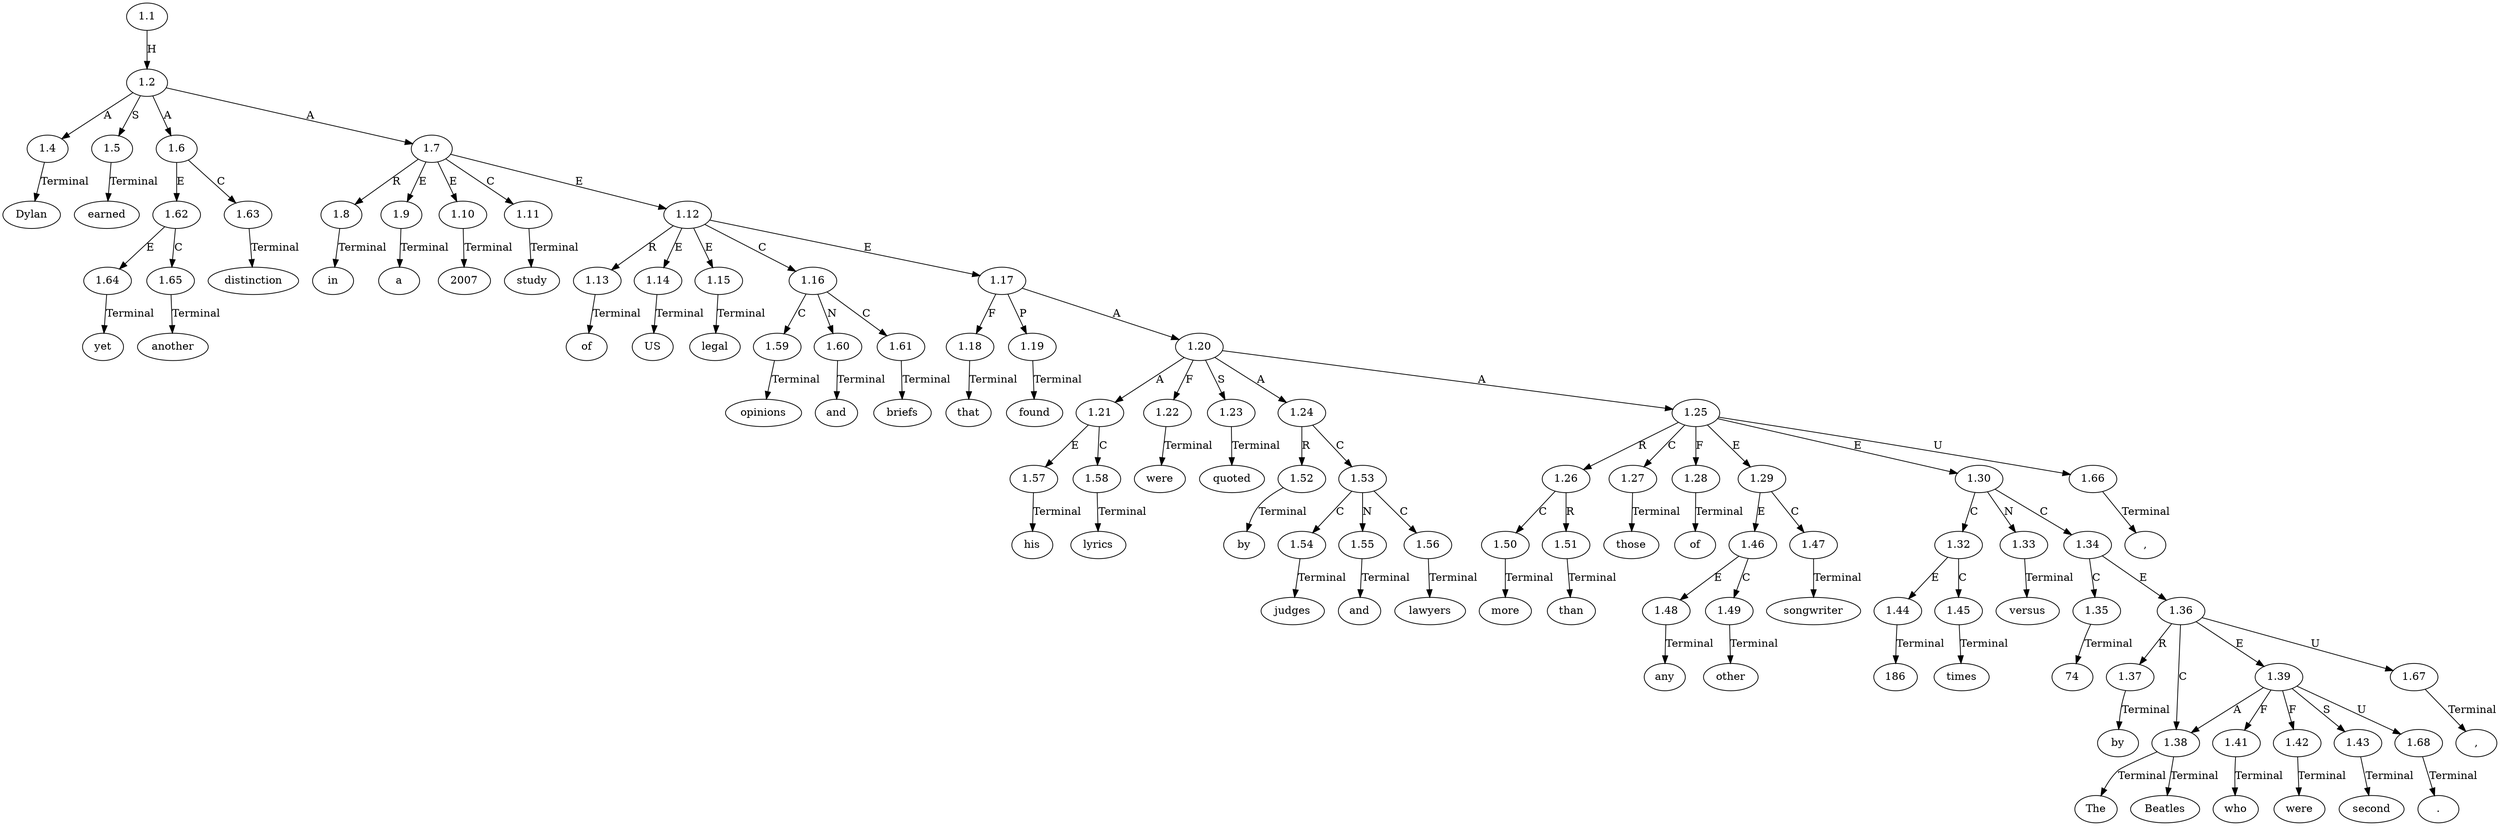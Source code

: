 // Graph
digraph {
	0.1 [label=Dylan ordering=out]
	0.10 [label=of ordering=out]
	0.11 [label=US ordering=out]
	0.12 [label=legal ordering=out]
	0.13 [label=opinions ordering=out]
	0.14 [label=and ordering=out]
	0.15 [label=briefs ordering=out]
	0.16 [label=that ordering=out]
	0.17 [label=found ordering=out]
	0.18 [label=his ordering=out]
	0.19 [label=lyrics ordering=out]
	0.2 [label=earned ordering=out]
	0.20 [label=were ordering=out]
	0.21 [label=quoted ordering=out]
	0.22 [label=by ordering=out]
	0.23 [label=judges ordering=out]
	0.24 [label=and ordering=out]
	0.25 [label=lawyers ordering=out]
	0.26 [label=more ordering=out]
	0.27 [label=than ordering=out]
	0.28 [label=those ordering=out]
	0.29 [label=of ordering=out]
	0.3 [label=yet ordering=out]
	0.30 [label=any ordering=out]
	0.31 [label=other ordering=out]
	0.32 [label=songwriter ordering=out]
	0.33 [label="," ordering=out]
	0.34 [label=186 ordering=out]
	0.35 [label=times ordering=out]
	0.36 [label=versus ordering=out]
	0.37 [label=74 ordering=out]
	0.38 [label=by ordering=out]
	0.39 [label=The ordering=out]
	0.4 [label=another ordering=out]
	0.40 [label=Beatles ordering=out]
	0.41 [label="," ordering=out]
	0.42 [label=who ordering=out]
	0.43 [label=were ordering=out]
	0.44 [label=second ordering=out]
	0.45 [label="." ordering=out]
	0.5 [label=distinction ordering=out]
	0.6 [label=in ordering=out]
	0.7 [label=a ordering=out]
	0.8 [label=2007 ordering=out]
	0.9 [label=study ordering=out]
	1.1 [label=1.1 ordering=out]
	1.2 [label=1.2 ordering=out]
	1.4 [label=1.4 ordering=out]
	1.5 [label=1.5 ordering=out]
	1.6 [label=1.6 ordering=out]
	1.7 [label=1.7 ordering=out]
	1.8 [label=1.8 ordering=out]
	1.9 [label=1.9 ordering=out]
	1.10 [label=1.10 ordering=out]
	1.11 [label=1.11 ordering=out]
	1.12 [label=1.12 ordering=out]
	1.13 [label=1.13 ordering=out]
	1.14 [label=1.14 ordering=out]
	1.15 [label=1.15 ordering=out]
	1.16 [label=1.16 ordering=out]
	1.17 [label=1.17 ordering=out]
	1.18 [label=1.18 ordering=out]
	1.19 [label=1.19 ordering=out]
	1.20 [label=1.20 ordering=out]
	1.21 [label=1.21 ordering=out]
	1.22 [label=1.22 ordering=out]
	1.23 [label=1.23 ordering=out]
	1.24 [label=1.24 ordering=out]
	1.25 [label=1.25 ordering=out]
	1.26 [label=1.26 ordering=out]
	1.27 [label=1.27 ordering=out]
	1.28 [label=1.28 ordering=out]
	1.29 [label=1.29 ordering=out]
	1.30 [label=1.30 ordering=out]
	1.32 [label=1.32 ordering=out]
	1.33 [label=1.33 ordering=out]
	1.34 [label=1.34 ordering=out]
	1.35 [label=1.35 ordering=out]
	1.36 [label=1.36 ordering=out]
	1.37 [label=1.37 ordering=out]
	1.38 [label=1.38 ordering=out]
	1.39 [label=1.39 ordering=out]
	1.41 [label=1.41 ordering=out]
	1.42 [label=1.42 ordering=out]
	1.43 [label=1.43 ordering=out]
	1.44 [label=1.44 ordering=out]
	1.45 [label=1.45 ordering=out]
	1.46 [label=1.46 ordering=out]
	1.47 [label=1.47 ordering=out]
	1.48 [label=1.48 ordering=out]
	1.49 [label=1.49 ordering=out]
	1.50 [label=1.50 ordering=out]
	1.51 [label=1.51 ordering=out]
	1.52 [label=1.52 ordering=out]
	1.53 [label=1.53 ordering=out]
	1.54 [label=1.54 ordering=out]
	1.55 [label=1.55 ordering=out]
	1.56 [label=1.56 ordering=out]
	1.57 [label=1.57 ordering=out]
	1.58 [label=1.58 ordering=out]
	1.59 [label=1.59 ordering=out]
	1.60 [label=1.60 ordering=out]
	1.61 [label=1.61 ordering=out]
	1.62 [label=1.62 ordering=out]
	1.63 [label=1.63 ordering=out]
	1.64 [label=1.64 ordering=out]
	1.65 [label=1.65 ordering=out]
	1.66 [label=1.66 ordering=out]
	1.67 [label=1.67 ordering=out]
	1.68 [label=1.68 ordering=out]
	1.1 -> 1.2 [label=H ordering=out]
	1.2 -> 1.4 [label=A ordering=out]
	1.2 -> 1.5 [label=S ordering=out]
	1.2 -> 1.6 [label=A ordering=out]
	1.2 -> 1.7 [label=A ordering=out]
	1.4 -> 0.1 [label=Terminal ordering=out]
	1.5 -> 0.2 [label=Terminal ordering=out]
	1.6 -> 1.62 [label=E ordering=out]
	1.6 -> 1.63 [label=C ordering=out]
	1.7 -> 1.8 [label=R ordering=out]
	1.7 -> 1.9 [label=E ordering=out]
	1.7 -> 1.10 [label=E ordering=out]
	1.7 -> 1.11 [label=C ordering=out]
	1.7 -> 1.12 [label=E ordering=out]
	1.8 -> 0.6 [label=Terminal ordering=out]
	1.9 -> 0.7 [label=Terminal ordering=out]
	1.10 -> 0.8 [label=Terminal ordering=out]
	1.11 -> 0.9 [label=Terminal ordering=out]
	1.12 -> 1.13 [label=R ordering=out]
	1.12 -> 1.14 [label=E ordering=out]
	1.12 -> 1.15 [label=E ordering=out]
	1.12 -> 1.16 [label=C ordering=out]
	1.12 -> 1.17 [label=E ordering=out]
	1.13 -> 0.10 [label=Terminal ordering=out]
	1.14 -> 0.11 [label=Terminal ordering=out]
	1.15 -> 0.12 [label=Terminal ordering=out]
	1.16 -> 1.59 [label=C ordering=out]
	1.16 -> 1.60 [label=N ordering=out]
	1.16 -> 1.61 [label=C ordering=out]
	1.17 -> 1.18 [label=F ordering=out]
	1.17 -> 1.19 [label=P ordering=out]
	1.17 -> 1.20 [label=A ordering=out]
	1.18 -> 0.16 [label=Terminal ordering=out]
	1.19 -> 0.17 [label=Terminal ordering=out]
	1.20 -> 1.21 [label=A ordering=out]
	1.20 -> 1.22 [label=F ordering=out]
	1.20 -> 1.23 [label=S ordering=out]
	1.20 -> 1.24 [label=A ordering=out]
	1.20 -> 1.25 [label=A ordering=out]
	1.21 -> 1.57 [label=E ordering=out]
	1.21 -> 1.58 [label=C ordering=out]
	1.22 -> 0.20 [label=Terminal ordering=out]
	1.23 -> 0.21 [label=Terminal ordering=out]
	1.24 -> 1.52 [label=R ordering=out]
	1.24 -> 1.53 [label=C ordering=out]
	1.25 -> 1.26 [label=R ordering=out]
	1.25 -> 1.27 [label=C ordering=out]
	1.25 -> 1.28 [label=F ordering=out]
	1.25 -> 1.29 [label=E ordering=out]
	1.25 -> 1.30 [label=E ordering=out]
	1.25 -> 1.66 [label=U ordering=out]
	1.26 -> 1.50 [label=C ordering=out]
	1.26 -> 1.51 [label=R ordering=out]
	1.27 -> 0.28 [label=Terminal ordering=out]
	1.28 -> 0.29 [label=Terminal ordering=out]
	1.29 -> 1.46 [label=E ordering=out]
	1.29 -> 1.47 [label=C ordering=out]
	1.30 -> 1.32 [label=C ordering=out]
	1.30 -> 1.33 [label=N ordering=out]
	1.30 -> 1.34 [label=C ordering=out]
	1.32 -> 1.44 [label=E ordering=out]
	1.32 -> 1.45 [label=C ordering=out]
	1.33 -> 0.36 [label=Terminal ordering=out]
	1.34 -> 1.35 [label=C ordering=out]
	1.34 -> 1.36 [label=E ordering=out]
	1.35 -> 0.37 [label=Terminal ordering=out]
	1.36 -> 1.37 [label=R ordering=out]
	1.36 -> 1.38 [label=C ordering=out]
	1.36 -> 1.39 [label=E ordering=out]
	1.36 -> 1.67 [label=U ordering=out]
	1.37 -> 0.38 [label=Terminal ordering=out]
	1.38 -> 0.39 [label=Terminal ordering=out]
	1.38 -> 0.40 [label=Terminal ordering=out]
	1.39 -> 1.38 [label=A ordering=out]
	1.39 -> 1.41 [label=F ordering=out]
	1.39 -> 1.42 [label=F ordering=out]
	1.39 -> 1.43 [label=S ordering=out]
	1.39 -> 1.68 [label=U ordering=out]
	1.41 -> 0.42 [label=Terminal ordering=out]
	1.42 -> 0.43 [label=Terminal ordering=out]
	1.43 -> 0.44 [label=Terminal ordering=out]
	1.44 -> 0.34 [label=Terminal ordering=out]
	1.45 -> 0.35 [label=Terminal ordering=out]
	1.46 -> 1.48 [label=E ordering=out]
	1.46 -> 1.49 [label=C ordering=out]
	1.47 -> 0.32 [label=Terminal ordering=out]
	1.48 -> 0.30 [label=Terminal ordering=out]
	1.49 -> 0.31 [label=Terminal ordering=out]
	1.50 -> 0.26 [label=Terminal ordering=out]
	1.51 -> 0.27 [label=Terminal ordering=out]
	1.52 -> 0.22 [label=Terminal ordering=out]
	1.53 -> 1.54 [label=C ordering=out]
	1.53 -> 1.55 [label=N ordering=out]
	1.53 -> 1.56 [label=C ordering=out]
	1.54 -> 0.23 [label=Terminal ordering=out]
	1.55 -> 0.24 [label=Terminal ordering=out]
	1.56 -> 0.25 [label=Terminal ordering=out]
	1.57 -> 0.18 [label=Terminal ordering=out]
	1.58 -> 0.19 [label=Terminal ordering=out]
	1.59 -> 0.13 [label=Terminal ordering=out]
	1.60 -> 0.14 [label=Terminal ordering=out]
	1.61 -> 0.15 [label=Terminal ordering=out]
	1.62 -> 1.64 [label=E ordering=out]
	1.62 -> 1.65 [label=C ordering=out]
	1.63 -> 0.5 [label=Terminal ordering=out]
	1.64 -> 0.3 [label=Terminal ordering=out]
	1.65 -> 0.4 [label=Terminal ordering=out]
	1.66 -> 0.33 [label=Terminal ordering=out]
	1.67 -> 0.41 [label=Terminal ordering=out]
	1.68 -> 0.45 [label=Terminal ordering=out]
}
